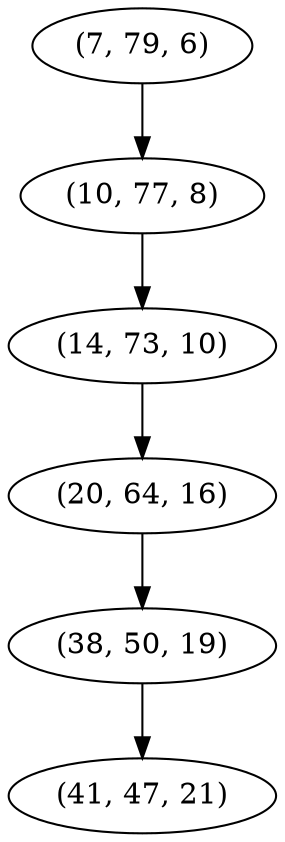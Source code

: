 digraph tree {
    "(7, 79, 6)";
    "(10, 77, 8)";
    "(14, 73, 10)";
    "(20, 64, 16)";
    "(38, 50, 19)";
    "(41, 47, 21)";
    "(7, 79, 6)" -> "(10, 77, 8)";
    "(10, 77, 8)" -> "(14, 73, 10)";
    "(14, 73, 10)" -> "(20, 64, 16)";
    "(20, 64, 16)" -> "(38, 50, 19)";
    "(38, 50, 19)" -> "(41, 47, 21)";
}
